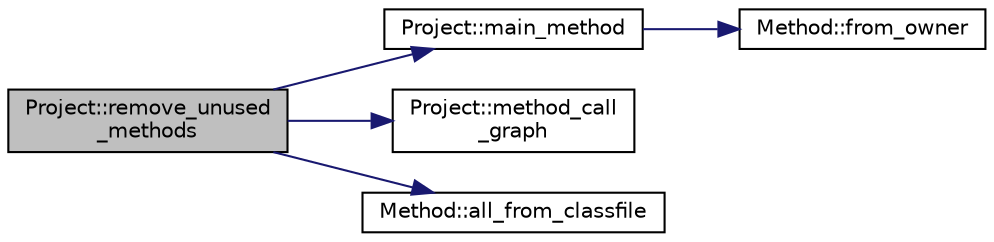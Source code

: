 digraph "Project::remove_unused_methods"
{
  bgcolor="transparent";
  edge [fontname="Helvetica",fontsize="10",labelfontname="Helvetica",labelfontsize="10"];
  node [fontname="Helvetica",fontsize="10",shape=record];
  rankdir="LR";
  Node1 [label="Project::remove_unused\l_methods",height=0.2,width=0.4,color="black", fillcolor="grey75", style="filled", fontcolor="black"];
  Node1 -> Node2 [color="midnightblue",fontsize="10",style="solid"];
  Node2 [label="Project::main_method",height=0.2,width=0.4,color="black",URL="$classProject.html#a8122de9e7b4bc2a63e1391727c881474",tooltip="Find the main entry point of the entire project. "];
  Node2 -> Node3 [color="midnightblue",fontsize="10",style="solid"];
  Node3 [label="Method::from_owner",height=0.2,width=0.4,color="black",URL="$classMethod.html#ad977afdb14569e1108c6b6849fe0b007"];
  Node1 -> Node4 [color="midnightblue",fontsize="10",style="solid"];
  Node4 [label="Project::method_call\l_graph",height=0.2,width=0.4,color="black",URL="$classProject.html#ac4d866eaedfd1083d4736530382c7b7c"];
  Node1 -> Node5 [color="midnightblue",fontsize="10",style="solid"];
  Node5 [label="Method::all_from_classfile",height=0.2,width=0.4,color="black",URL="$classMethod.html#a7b631e75e7438bb79c285b1bc6a712ab",tooltip="Returns all the methods referenced in file. "];
}
